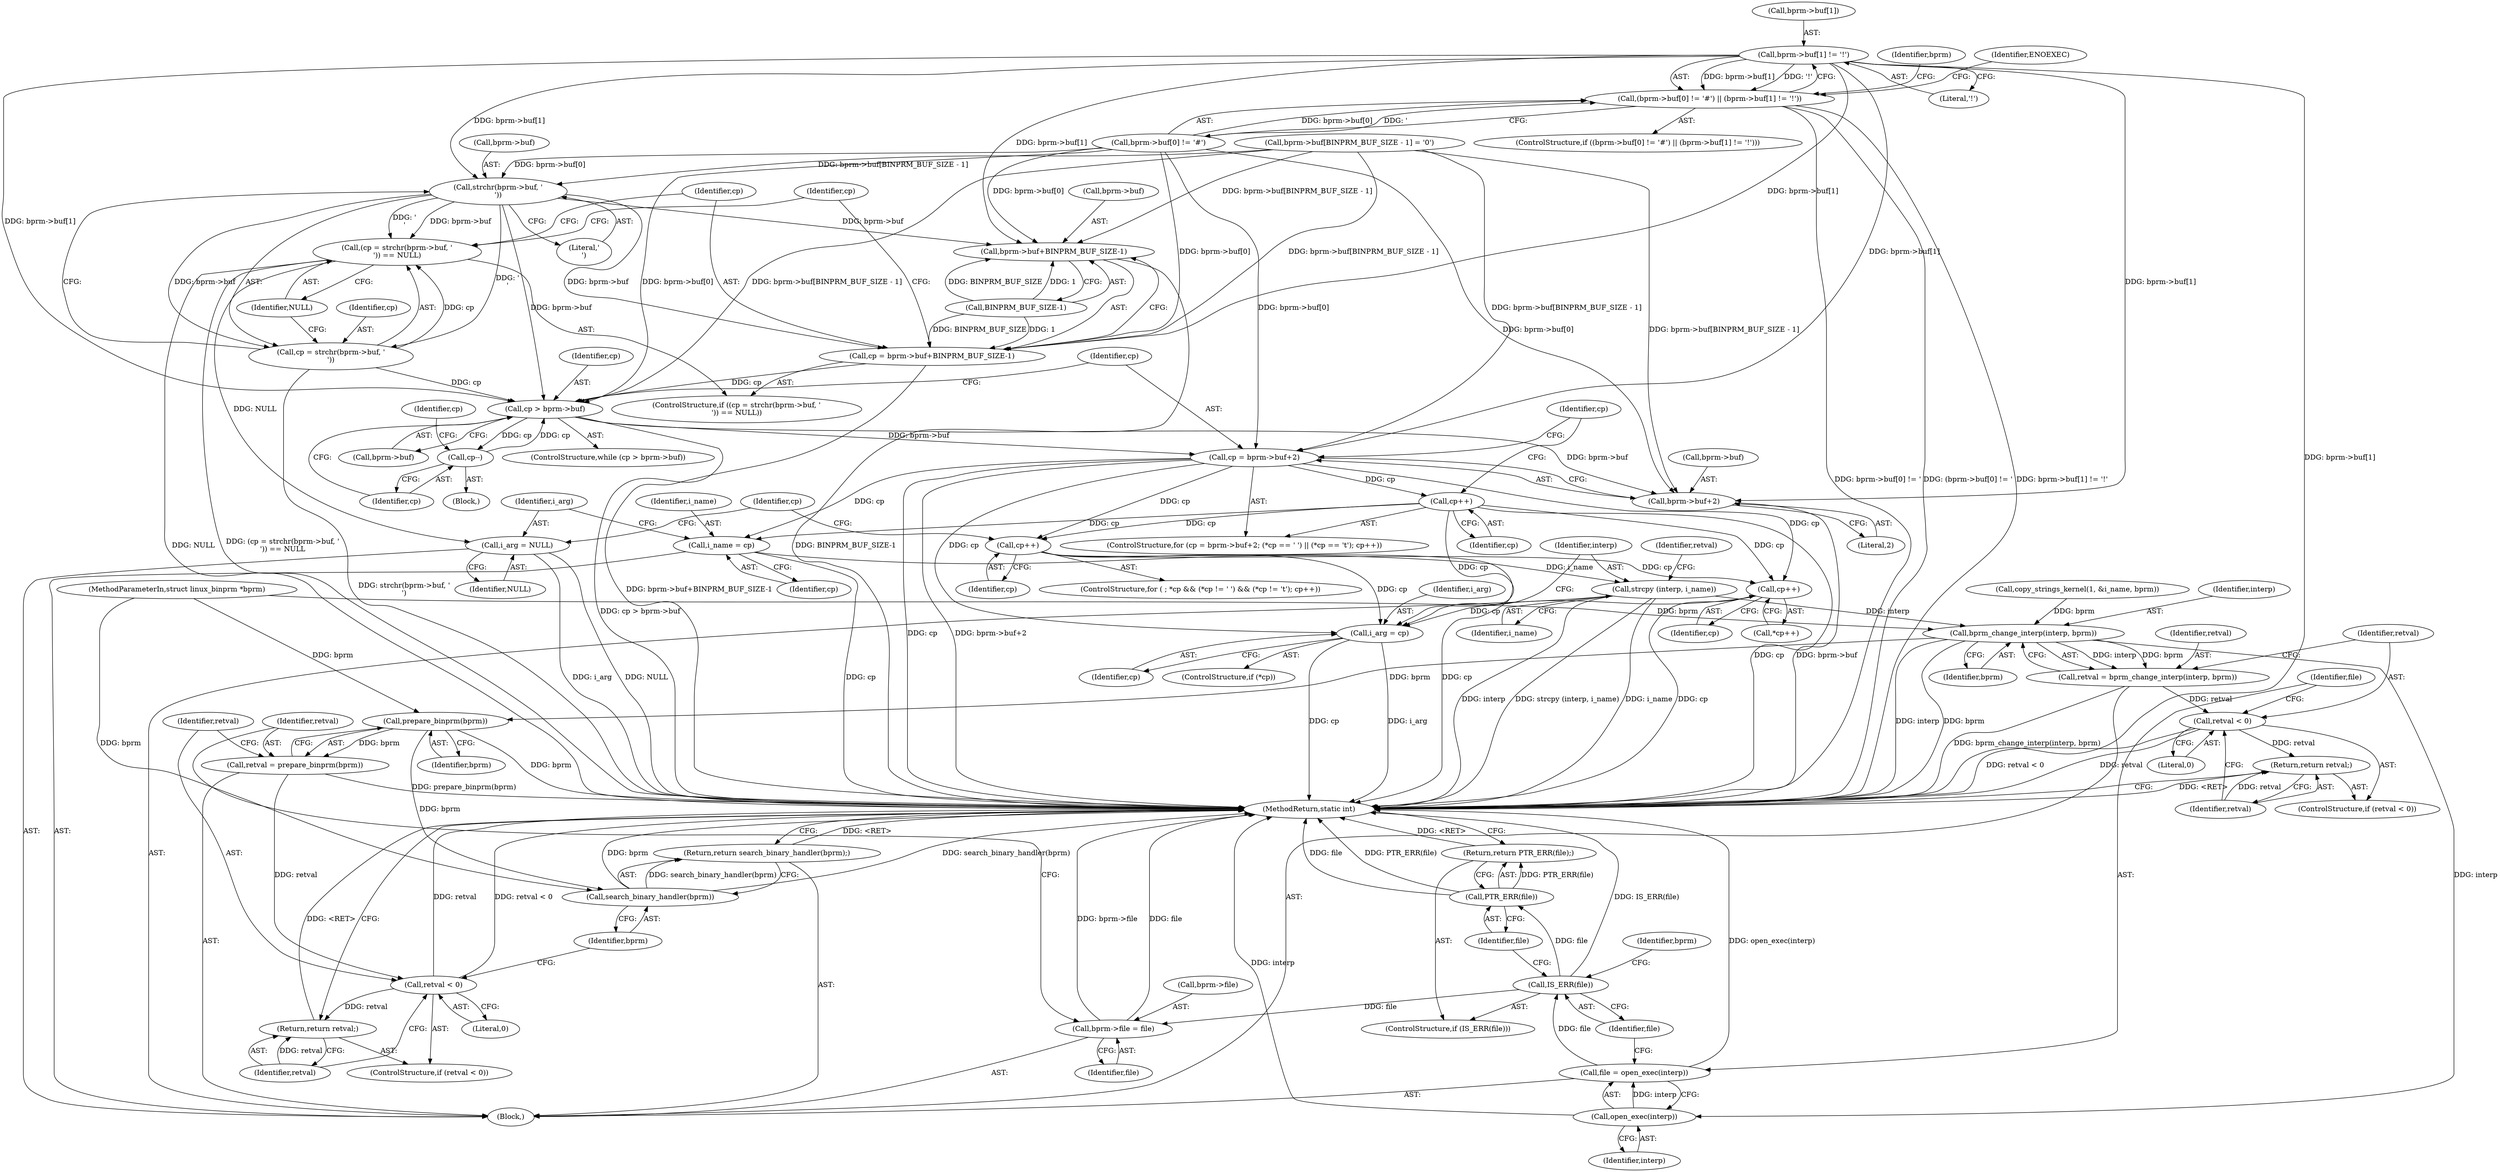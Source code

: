 digraph "0_linux_b66c5984017533316fd1951770302649baf1aa33_0@array" {
"1000123" [label="(Call,bprm->buf[1] != '!')"];
"1000115" [label="(Call,(bprm->buf[0] != '#') || (bprm->buf[1] != '!'))"];
"1000159" [label="(Call,strchr(bprm->buf, '\n'))"];
"1000156" [label="(Call,(cp = strchr(bprm->buf, '\n')) == NULL)"];
"1000233" [label="(Call,i_arg = NULL)"];
"1000157" [label="(Call,cp = strchr(bprm->buf, '\n'))"];
"1000179" [label="(Call,cp > bprm->buf)"];
"1000185" [label="(Call,cp--)"];
"1000204" [label="(Call,cp = bprm->buf+2)"];
"1000220" [label="(Call,cp++)"];
"1000230" [label="(Call,i_name = cp)"];
"1000272" [label="(Call,strcpy (interp, i_name))"];
"1000339" [label="(Call,bprm_change_interp(interp, bprm))"];
"1000337" [label="(Call,retval = bprm_change_interp(interp, bprm))"];
"1000343" [label="(Call,retval < 0)"];
"1000346" [label="(Return,return retval;)"];
"1000350" [label="(Call,open_exec(interp))"];
"1000348" [label="(Call,file = open_exec(interp))"];
"1000353" [label="(Call,IS_ERR(file))"];
"1000356" [label="(Call,PTR_ERR(file))"];
"1000355" [label="(Return,return PTR_ERR(file);)"];
"1000358" [label="(Call,bprm->file = file)"];
"1000365" [label="(Call,prepare_binprm(bprm))"];
"1000363" [label="(Call,retval = prepare_binprm(bprm))"];
"1000368" [label="(Call,retval < 0)"];
"1000371" [label="(Return,return retval;)"];
"1000374" [label="(Call,search_binary_handler(bprm))"];
"1000373" [label="(Return,return search_binary_handler(bprm);)"];
"1000249" [label="(Call,cp++)"];
"1000263" [label="(Call,cp++)"];
"1000269" [label="(Call,i_arg = cp)"];
"1000206" [label="(Call,bprm->buf+2)"];
"1000165" [label="(Call,cp = bprm->buf+BINPRM_BUF_SIZE-1)"];
"1000167" [label="(Call,bprm->buf+BINPRM_BUF_SIZE-1)"];
"1000181" [label="(Call,bprm->buf)"];
"1000364" [label="(Identifier,retval)"];
"1000249" [label="(Call,cp++)"];
"1000171" [label="(Call,BINPRM_BUF_SIZE-1)"];
"1000376" [label="(MethodReturn,static int)"];
"1000220" [label="(Call,cp++)"];
"1000340" [label="(Identifier,interp)"];
"1000348" [label="(Call,file = open_exec(interp))"];
"1000269" [label="(Call,i_arg = cp)"];
"1000114" [label="(ControlStructure,if ((bprm->buf[0] != '#') || (bprm->buf[1] != '!')))"];
"1000135" [label="(Identifier,bprm)"];
"1000124" [label="(Call,bprm->buf[1])"];
"1000263" [label="(Call,cp++)"];
"1000163" [label="(Literal,'\n')"];
"1000164" [label="(Identifier,NULL)"];
"1000266" [label="(ControlStructure,if (*cp))"];
"1000186" [label="(Identifier,cp)"];
"1000250" [label="(Identifier,cp)"];
"1000373" [label="(Return,return search_binary_handler(bprm);)"];
"1000350" [label="(Call,open_exec(interp))"];
"1000356" [label="(Call,PTR_ERR(file))"];
"1000221" [label="(Identifier,cp)"];
"1000206" [label="(Call,bprm->buf+2)"];
"1000370" [label="(Literal,0)"];
"1000106" [label="(MethodParameterIn,struct linux_binprm *bprm)"];
"1000363" [label="(Call,retval = prepare_binprm(bprm))"];
"1000129" [label="(Literal,'!')"];
"1000344" [label="(Identifier,retval)"];
"1000368" [label="(Call,retval < 0)"];
"1000116" [label="(Call,bprm->buf[0] != '#')"];
"1000276" [label="(Identifier,retval)"];
"1000271" [label="(Identifier,cp)"];
"1000203" [label="(ControlStructure,for (cp = bprm->buf+2; (*cp == ' ') || (*cp == '\t'); cp++))"];
"1000231" [label="(Identifier,i_name)"];
"1000371" [label="(Return,return retval;)"];
"1000338" [label="(Identifier,retval)"];
"1000355" [label="(Return,return PTR_ERR(file);)"];
"1000365" [label="(Call,prepare_binprm(bprm))"];
"1000358" [label="(Call,bprm->file = file)"];
"1000160" [label="(Call,bprm->buf)"];
"1000185" [label="(Call,cp--)"];
"1000158" [label="(Identifier,cp)"];
"1000166" [label="(Identifier,cp)"];
"1000191" [label="(Identifier,cp)"];
"1000264" [label="(Identifier,cp)"];
"1000375" [label="(Identifier,bprm)"];
"1000360" [label="(Identifier,bprm)"];
"1000367" [label="(ControlStructure,if (retval < 0))"];
"1000270" [label="(Identifier,i_arg)"];
"1000341" [label="(Identifier,bprm)"];
"1000236" [label="(ControlStructure,for ( ; *cp && (*cp != ' ') && (*cp != '\t'); cp++))"];
"1000353" [label="(Call,IS_ERR(file))"];
"1000159" [label="(Call,strchr(bprm->buf, '\n'))"];
"1000167" [label="(Call,bprm->buf+BINPRM_BUF_SIZE-1)"];
"1000230" [label="(Call,i_name = cp)"];
"1000204" [label="(Call,cp = bprm->buf+2)"];
"1000146" [label="(Call,bprm->buf[BINPRM_BUF_SIZE - 1] = '\0')"];
"1000352" [label="(ControlStructure,if (IS_ERR(file)))"];
"1000210" [label="(Literal,2)"];
"1000132" [label="(Identifier,ENOEXEC)"];
"1000156" [label="(Call,(cp = strchr(bprm->buf, '\n')) == NULL)"];
"1000351" [label="(Identifier,interp)"];
"1000357" [label="(Identifier,file)"];
"1000235" [label="(Identifier,NULL)"];
"1000359" [label="(Call,bprm->file)"];
"1000234" [label="(Identifier,i_arg)"];
"1000107" [label="(Block,)"];
"1000178" [label="(ControlStructure,while (cp > bprm->buf))"];
"1000157" [label="(Call,cp = strchr(bprm->buf, '\n'))"];
"1000345" [label="(Literal,0)"];
"1000207" [label="(Call,bprm->buf)"];
"1000205" [label="(Identifier,cp)"];
"1000232" [label="(Identifier,cp)"];
"1000343" [label="(Call,retval < 0)"];
"1000184" [label="(Block,)"];
"1000324" [label="(Call,copy_strings_kernel(1, &i_name, bprm))"];
"1000262" [label="(Call,*cp++)"];
"1000339" [label="(Call,bprm_change_interp(interp, bprm))"];
"1000354" [label="(Identifier,file)"];
"1000233" [label="(Call,i_arg = NULL)"];
"1000155" [label="(ControlStructure,if ((cp = strchr(bprm->buf, '\n')) == NULL))"];
"1000273" [label="(Identifier,interp)"];
"1000342" [label="(ControlStructure,if (retval < 0))"];
"1000369" [label="(Identifier,retval)"];
"1000179" [label="(Call,cp > bprm->buf)"];
"1000366" [label="(Identifier,bprm)"];
"1000168" [label="(Call,bprm->buf)"];
"1000176" [label="(Identifier,cp)"];
"1000346" [label="(Return,return retval;)"];
"1000347" [label="(Identifier,retval)"];
"1000372" [label="(Identifier,retval)"];
"1000272" [label="(Call,strcpy (interp, i_name))"];
"1000165" [label="(Call,cp = bprm->buf+BINPRM_BUF_SIZE-1)"];
"1000239" [label="(Identifier,cp)"];
"1000214" [label="(Identifier,cp)"];
"1000349" [label="(Identifier,file)"];
"1000374" [label="(Call,search_binary_handler(bprm))"];
"1000123" [label="(Call,bprm->buf[1] != '!')"];
"1000180" [label="(Identifier,cp)"];
"1000337" [label="(Call,retval = bprm_change_interp(interp, bprm))"];
"1000362" [label="(Identifier,file)"];
"1000115" [label="(Call,(bprm->buf[0] != '#') || (bprm->buf[1] != '!'))"];
"1000274" [label="(Identifier,i_name)"];
"1000123" -> "1000115"  [label="AST: "];
"1000123" -> "1000129"  [label="CFG: "];
"1000124" -> "1000123"  [label="AST: "];
"1000129" -> "1000123"  [label="AST: "];
"1000115" -> "1000123"  [label="CFG: "];
"1000123" -> "1000376"  [label="DDG: bprm->buf[1]"];
"1000123" -> "1000115"  [label="DDG: bprm->buf[1]"];
"1000123" -> "1000115"  [label="DDG: '!'"];
"1000123" -> "1000159"  [label="DDG: bprm->buf[1]"];
"1000123" -> "1000165"  [label="DDG: bprm->buf[1]"];
"1000123" -> "1000167"  [label="DDG: bprm->buf[1]"];
"1000123" -> "1000179"  [label="DDG: bprm->buf[1]"];
"1000123" -> "1000204"  [label="DDG: bprm->buf[1]"];
"1000123" -> "1000206"  [label="DDG: bprm->buf[1]"];
"1000115" -> "1000114"  [label="AST: "];
"1000115" -> "1000116"  [label="CFG: "];
"1000116" -> "1000115"  [label="AST: "];
"1000132" -> "1000115"  [label="CFG: "];
"1000135" -> "1000115"  [label="CFG: "];
"1000115" -> "1000376"  [label="DDG: bprm->buf[1] != '!'"];
"1000115" -> "1000376"  [label="DDG: (bprm->buf[0] != '"];
"1000115" -> "1000376"  [label="DDG: bprm->buf[0] != '"];
"1000116" -> "1000115"  [label="DDG: bprm->buf[0]"];
"1000116" -> "1000115"  [label="DDG: '"];
"1000159" -> "1000157"  [label="AST: "];
"1000159" -> "1000163"  [label="CFG: "];
"1000160" -> "1000159"  [label="AST: "];
"1000163" -> "1000159"  [label="AST: "];
"1000157" -> "1000159"  [label="CFG: "];
"1000159" -> "1000156"  [label="DDG: bprm->buf"];
"1000159" -> "1000156"  [label="DDG: '\n'"];
"1000159" -> "1000157"  [label="DDG: bprm->buf"];
"1000159" -> "1000157"  [label="DDG: '\n'"];
"1000116" -> "1000159"  [label="DDG: bprm->buf[0]"];
"1000146" -> "1000159"  [label="DDG: bprm->buf[BINPRM_BUF_SIZE - 1]"];
"1000159" -> "1000165"  [label="DDG: bprm->buf"];
"1000159" -> "1000167"  [label="DDG: bprm->buf"];
"1000159" -> "1000179"  [label="DDG: bprm->buf"];
"1000156" -> "1000155"  [label="AST: "];
"1000156" -> "1000164"  [label="CFG: "];
"1000157" -> "1000156"  [label="AST: "];
"1000164" -> "1000156"  [label="AST: "];
"1000166" -> "1000156"  [label="CFG: "];
"1000176" -> "1000156"  [label="CFG: "];
"1000156" -> "1000376"  [label="DDG: NULL"];
"1000156" -> "1000376"  [label="DDG: (cp = strchr(bprm->buf, '\n')) == NULL"];
"1000157" -> "1000156"  [label="DDG: cp"];
"1000156" -> "1000233"  [label="DDG: NULL"];
"1000233" -> "1000107"  [label="AST: "];
"1000233" -> "1000235"  [label="CFG: "];
"1000234" -> "1000233"  [label="AST: "];
"1000235" -> "1000233"  [label="AST: "];
"1000239" -> "1000233"  [label="CFG: "];
"1000233" -> "1000376"  [label="DDG: NULL"];
"1000233" -> "1000376"  [label="DDG: i_arg"];
"1000158" -> "1000157"  [label="AST: "];
"1000164" -> "1000157"  [label="CFG: "];
"1000157" -> "1000376"  [label="DDG: strchr(bprm->buf, '\n')"];
"1000157" -> "1000179"  [label="DDG: cp"];
"1000179" -> "1000178"  [label="AST: "];
"1000179" -> "1000181"  [label="CFG: "];
"1000180" -> "1000179"  [label="AST: "];
"1000181" -> "1000179"  [label="AST: "];
"1000186" -> "1000179"  [label="CFG: "];
"1000205" -> "1000179"  [label="CFG: "];
"1000179" -> "1000376"  [label="DDG: cp > bprm->buf"];
"1000185" -> "1000179"  [label="DDG: cp"];
"1000165" -> "1000179"  [label="DDG: cp"];
"1000116" -> "1000179"  [label="DDG: bprm->buf[0]"];
"1000146" -> "1000179"  [label="DDG: bprm->buf[BINPRM_BUF_SIZE - 1]"];
"1000179" -> "1000185"  [label="DDG: cp"];
"1000179" -> "1000204"  [label="DDG: bprm->buf"];
"1000179" -> "1000206"  [label="DDG: bprm->buf"];
"1000185" -> "1000184"  [label="AST: "];
"1000185" -> "1000186"  [label="CFG: "];
"1000186" -> "1000185"  [label="AST: "];
"1000191" -> "1000185"  [label="CFG: "];
"1000204" -> "1000203"  [label="AST: "];
"1000204" -> "1000206"  [label="CFG: "];
"1000205" -> "1000204"  [label="AST: "];
"1000206" -> "1000204"  [label="AST: "];
"1000214" -> "1000204"  [label="CFG: "];
"1000204" -> "1000376"  [label="DDG: bprm->buf+2"];
"1000204" -> "1000376"  [label="DDG: cp"];
"1000116" -> "1000204"  [label="DDG: bprm->buf[0]"];
"1000146" -> "1000204"  [label="DDG: bprm->buf[BINPRM_BUF_SIZE - 1]"];
"1000204" -> "1000220"  [label="DDG: cp"];
"1000204" -> "1000230"  [label="DDG: cp"];
"1000204" -> "1000249"  [label="DDG: cp"];
"1000204" -> "1000263"  [label="DDG: cp"];
"1000204" -> "1000269"  [label="DDG: cp"];
"1000220" -> "1000203"  [label="AST: "];
"1000220" -> "1000221"  [label="CFG: "];
"1000221" -> "1000220"  [label="AST: "];
"1000214" -> "1000220"  [label="CFG: "];
"1000220" -> "1000376"  [label="DDG: cp"];
"1000220" -> "1000230"  [label="DDG: cp"];
"1000220" -> "1000249"  [label="DDG: cp"];
"1000220" -> "1000263"  [label="DDG: cp"];
"1000220" -> "1000269"  [label="DDG: cp"];
"1000230" -> "1000107"  [label="AST: "];
"1000230" -> "1000232"  [label="CFG: "];
"1000231" -> "1000230"  [label="AST: "];
"1000232" -> "1000230"  [label="AST: "];
"1000234" -> "1000230"  [label="CFG: "];
"1000230" -> "1000376"  [label="DDG: cp"];
"1000230" -> "1000272"  [label="DDG: i_name"];
"1000272" -> "1000107"  [label="AST: "];
"1000272" -> "1000274"  [label="CFG: "];
"1000273" -> "1000272"  [label="AST: "];
"1000274" -> "1000272"  [label="AST: "];
"1000276" -> "1000272"  [label="CFG: "];
"1000272" -> "1000376"  [label="DDG: i_name"];
"1000272" -> "1000376"  [label="DDG: interp"];
"1000272" -> "1000376"  [label="DDG: strcpy (interp, i_name)"];
"1000272" -> "1000339"  [label="DDG: interp"];
"1000339" -> "1000337"  [label="AST: "];
"1000339" -> "1000341"  [label="CFG: "];
"1000340" -> "1000339"  [label="AST: "];
"1000341" -> "1000339"  [label="AST: "];
"1000337" -> "1000339"  [label="CFG: "];
"1000339" -> "1000376"  [label="DDG: interp"];
"1000339" -> "1000376"  [label="DDG: bprm"];
"1000339" -> "1000337"  [label="DDG: interp"];
"1000339" -> "1000337"  [label="DDG: bprm"];
"1000324" -> "1000339"  [label="DDG: bprm"];
"1000106" -> "1000339"  [label="DDG: bprm"];
"1000339" -> "1000350"  [label="DDG: interp"];
"1000339" -> "1000365"  [label="DDG: bprm"];
"1000337" -> "1000107"  [label="AST: "];
"1000338" -> "1000337"  [label="AST: "];
"1000344" -> "1000337"  [label="CFG: "];
"1000337" -> "1000376"  [label="DDG: bprm_change_interp(interp, bprm)"];
"1000337" -> "1000343"  [label="DDG: retval"];
"1000343" -> "1000342"  [label="AST: "];
"1000343" -> "1000345"  [label="CFG: "];
"1000344" -> "1000343"  [label="AST: "];
"1000345" -> "1000343"  [label="AST: "];
"1000347" -> "1000343"  [label="CFG: "];
"1000349" -> "1000343"  [label="CFG: "];
"1000343" -> "1000376"  [label="DDG: retval"];
"1000343" -> "1000376"  [label="DDG: retval < 0"];
"1000343" -> "1000346"  [label="DDG: retval"];
"1000346" -> "1000342"  [label="AST: "];
"1000346" -> "1000347"  [label="CFG: "];
"1000347" -> "1000346"  [label="AST: "];
"1000376" -> "1000346"  [label="CFG: "];
"1000346" -> "1000376"  [label="DDG: <RET>"];
"1000347" -> "1000346"  [label="DDG: retval"];
"1000350" -> "1000348"  [label="AST: "];
"1000350" -> "1000351"  [label="CFG: "];
"1000351" -> "1000350"  [label="AST: "];
"1000348" -> "1000350"  [label="CFG: "];
"1000350" -> "1000376"  [label="DDG: interp"];
"1000350" -> "1000348"  [label="DDG: interp"];
"1000348" -> "1000107"  [label="AST: "];
"1000349" -> "1000348"  [label="AST: "];
"1000354" -> "1000348"  [label="CFG: "];
"1000348" -> "1000376"  [label="DDG: open_exec(interp)"];
"1000348" -> "1000353"  [label="DDG: file"];
"1000353" -> "1000352"  [label="AST: "];
"1000353" -> "1000354"  [label="CFG: "];
"1000354" -> "1000353"  [label="AST: "];
"1000357" -> "1000353"  [label="CFG: "];
"1000360" -> "1000353"  [label="CFG: "];
"1000353" -> "1000376"  [label="DDG: IS_ERR(file)"];
"1000353" -> "1000356"  [label="DDG: file"];
"1000353" -> "1000358"  [label="DDG: file"];
"1000356" -> "1000355"  [label="AST: "];
"1000356" -> "1000357"  [label="CFG: "];
"1000357" -> "1000356"  [label="AST: "];
"1000355" -> "1000356"  [label="CFG: "];
"1000356" -> "1000376"  [label="DDG: PTR_ERR(file)"];
"1000356" -> "1000376"  [label="DDG: file"];
"1000356" -> "1000355"  [label="DDG: PTR_ERR(file)"];
"1000355" -> "1000352"  [label="AST: "];
"1000376" -> "1000355"  [label="CFG: "];
"1000355" -> "1000376"  [label="DDG: <RET>"];
"1000358" -> "1000107"  [label="AST: "];
"1000358" -> "1000362"  [label="CFG: "];
"1000359" -> "1000358"  [label="AST: "];
"1000362" -> "1000358"  [label="AST: "];
"1000364" -> "1000358"  [label="CFG: "];
"1000358" -> "1000376"  [label="DDG: file"];
"1000358" -> "1000376"  [label="DDG: bprm->file"];
"1000365" -> "1000363"  [label="AST: "];
"1000365" -> "1000366"  [label="CFG: "];
"1000366" -> "1000365"  [label="AST: "];
"1000363" -> "1000365"  [label="CFG: "];
"1000365" -> "1000376"  [label="DDG: bprm"];
"1000365" -> "1000363"  [label="DDG: bprm"];
"1000106" -> "1000365"  [label="DDG: bprm"];
"1000365" -> "1000374"  [label="DDG: bprm"];
"1000363" -> "1000107"  [label="AST: "];
"1000364" -> "1000363"  [label="AST: "];
"1000369" -> "1000363"  [label="CFG: "];
"1000363" -> "1000376"  [label="DDG: prepare_binprm(bprm)"];
"1000363" -> "1000368"  [label="DDG: retval"];
"1000368" -> "1000367"  [label="AST: "];
"1000368" -> "1000370"  [label="CFG: "];
"1000369" -> "1000368"  [label="AST: "];
"1000370" -> "1000368"  [label="AST: "];
"1000372" -> "1000368"  [label="CFG: "];
"1000375" -> "1000368"  [label="CFG: "];
"1000368" -> "1000376"  [label="DDG: retval"];
"1000368" -> "1000376"  [label="DDG: retval < 0"];
"1000368" -> "1000371"  [label="DDG: retval"];
"1000371" -> "1000367"  [label="AST: "];
"1000371" -> "1000372"  [label="CFG: "];
"1000372" -> "1000371"  [label="AST: "];
"1000376" -> "1000371"  [label="CFG: "];
"1000371" -> "1000376"  [label="DDG: <RET>"];
"1000372" -> "1000371"  [label="DDG: retval"];
"1000374" -> "1000373"  [label="AST: "];
"1000374" -> "1000375"  [label="CFG: "];
"1000375" -> "1000374"  [label="AST: "];
"1000373" -> "1000374"  [label="CFG: "];
"1000374" -> "1000376"  [label="DDG: bprm"];
"1000374" -> "1000376"  [label="DDG: search_binary_handler(bprm)"];
"1000374" -> "1000373"  [label="DDG: search_binary_handler(bprm)"];
"1000106" -> "1000374"  [label="DDG: bprm"];
"1000373" -> "1000107"  [label="AST: "];
"1000376" -> "1000373"  [label="CFG: "];
"1000373" -> "1000376"  [label="DDG: <RET>"];
"1000249" -> "1000236"  [label="AST: "];
"1000249" -> "1000250"  [label="CFG: "];
"1000250" -> "1000249"  [label="AST: "];
"1000239" -> "1000249"  [label="CFG: "];
"1000249" -> "1000376"  [label="DDG: cp"];
"1000249" -> "1000263"  [label="DDG: cp"];
"1000249" -> "1000269"  [label="DDG: cp"];
"1000263" -> "1000262"  [label="AST: "];
"1000263" -> "1000264"  [label="CFG: "];
"1000264" -> "1000263"  [label="AST: "];
"1000262" -> "1000263"  [label="CFG: "];
"1000263" -> "1000376"  [label="DDG: cp"];
"1000263" -> "1000269"  [label="DDG: cp"];
"1000269" -> "1000266"  [label="AST: "];
"1000269" -> "1000271"  [label="CFG: "];
"1000270" -> "1000269"  [label="AST: "];
"1000271" -> "1000269"  [label="AST: "];
"1000273" -> "1000269"  [label="CFG: "];
"1000269" -> "1000376"  [label="DDG: i_arg"];
"1000269" -> "1000376"  [label="DDG: cp"];
"1000206" -> "1000210"  [label="CFG: "];
"1000207" -> "1000206"  [label="AST: "];
"1000210" -> "1000206"  [label="AST: "];
"1000206" -> "1000376"  [label="DDG: bprm->buf"];
"1000116" -> "1000206"  [label="DDG: bprm->buf[0]"];
"1000146" -> "1000206"  [label="DDG: bprm->buf[BINPRM_BUF_SIZE - 1]"];
"1000165" -> "1000155"  [label="AST: "];
"1000165" -> "1000167"  [label="CFG: "];
"1000166" -> "1000165"  [label="AST: "];
"1000167" -> "1000165"  [label="AST: "];
"1000176" -> "1000165"  [label="CFG: "];
"1000165" -> "1000376"  [label="DDG: bprm->buf+BINPRM_BUF_SIZE-1"];
"1000116" -> "1000165"  [label="DDG: bprm->buf[0]"];
"1000146" -> "1000165"  [label="DDG: bprm->buf[BINPRM_BUF_SIZE - 1]"];
"1000171" -> "1000165"  [label="DDG: BINPRM_BUF_SIZE"];
"1000171" -> "1000165"  [label="DDG: 1"];
"1000167" -> "1000171"  [label="CFG: "];
"1000168" -> "1000167"  [label="AST: "];
"1000171" -> "1000167"  [label="AST: "];
"1000167" -> "1000376"  [label="DDG: BINPRM_BUF_SIZE-1"];
"1000116" -> "1000167"  [label="DDG: bprm->buf[0]"];
"1000146" -> "1000167"  [label="DDG: bprm->buf[BINPRM_BUF_SIZE - 1]"];
"1000171" -> "1000167"  [label="DDG: BINPRM_BUF_SIZE"];
"1000171" -> "1000167"  [label="DDG: 1"];
}
